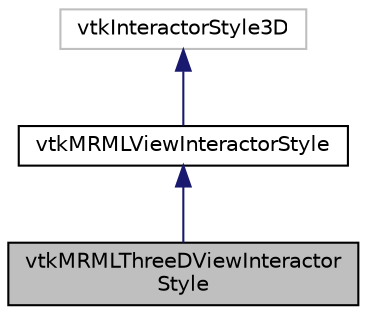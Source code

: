 digraph "vtkMRMLThreeDViewInteractorStyle"
{
  bgcolor="transparent";
  edge [fontname="Helvetica",fontsize="10",labelfontname="Helvetica",labelfontsize="10"];
  node [fontname="Helvetica",fontsize="10",shape=record];
  Node0 [label="vtkMRMLThreeDViewInteractor\lStyle",height=0.2,width=0.4,color="black", fillcolor="grey75", style="filled", fontcolor="black"];
  Node1 -> Node0 [dir="back",color="midnightblue",fontsize="10",style="solid",fontname="Helvetica"];
  Node1 [label="vtkMRMLViewInteractorStyle",height=0.2,width=0.4,color="black",URL="$classvtkMRMLViewInteractorStyle.html",tooltip="Common base class for processing interaction events in MRML views. "];
  Node2 -> Node1 [dir="back",color="midnightblue",fontsize="10",style="solid",fontname="Helvetica"];
  Node2 [label="vtkInteractorStyle3D",height=0.2,width=0.4,color="grey75"];
}
